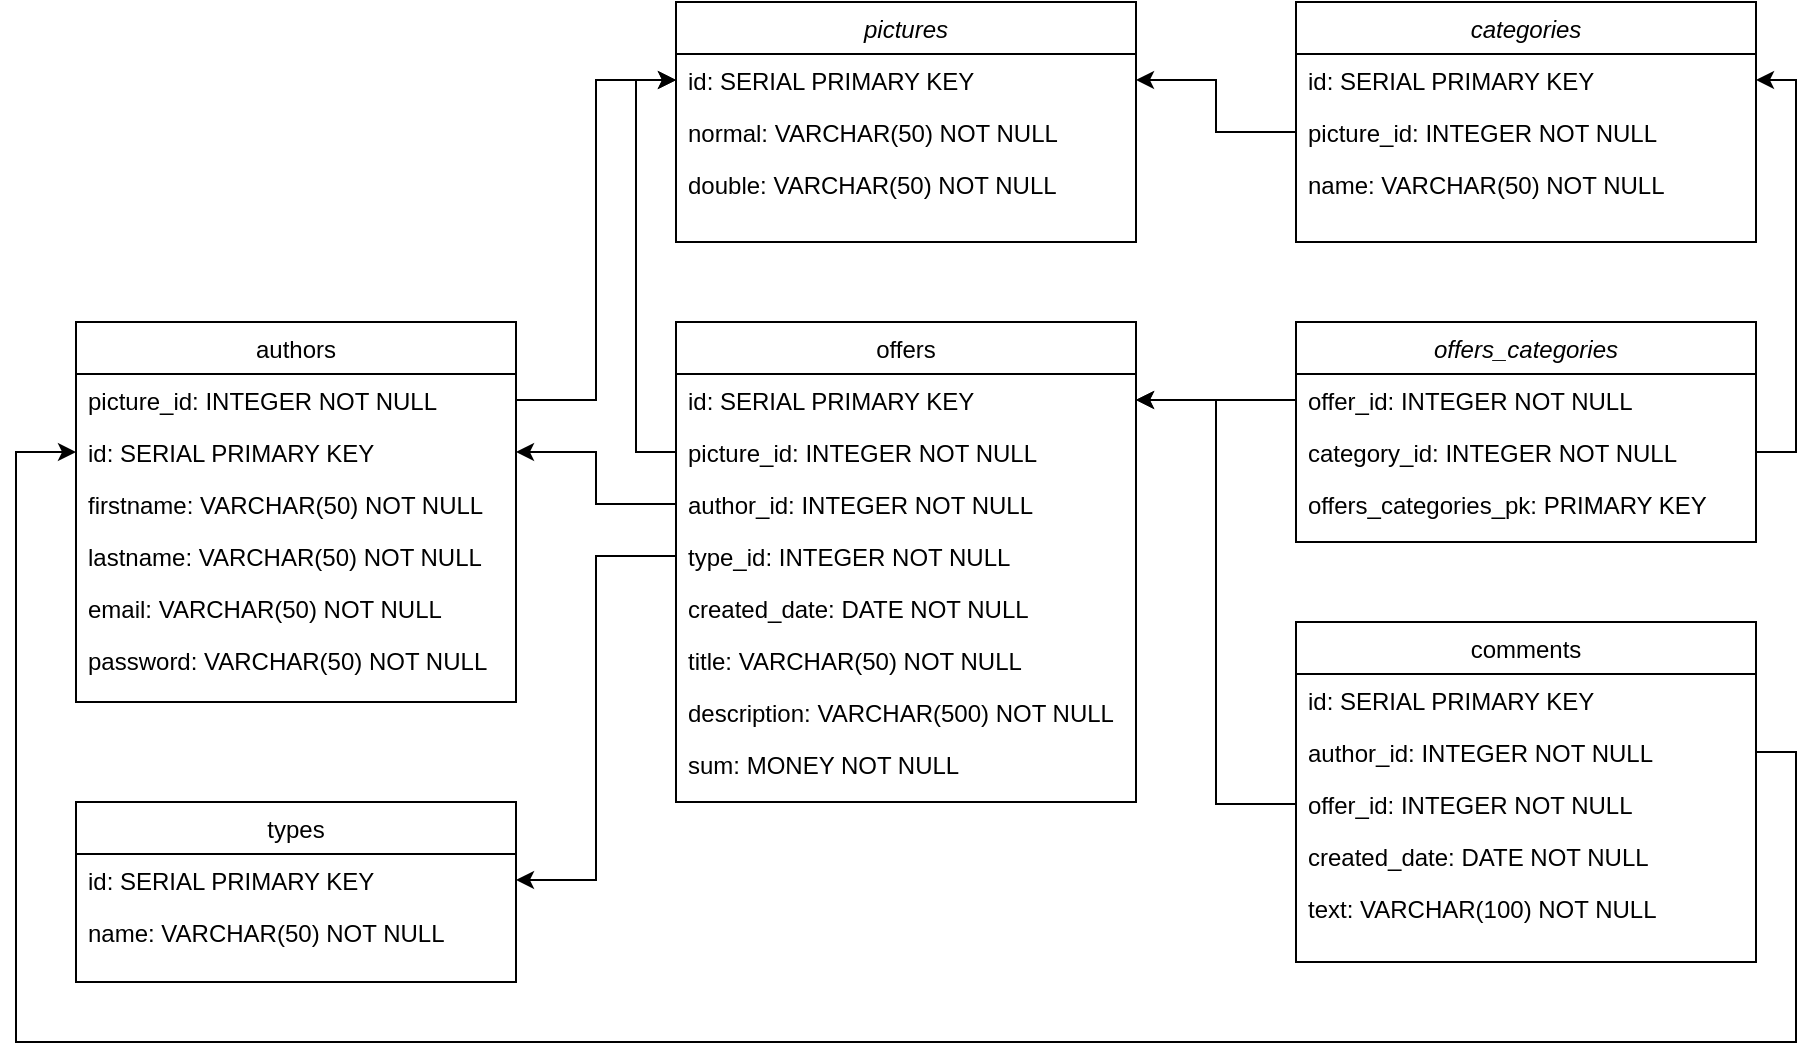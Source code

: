 <mxfile version="13.6.5" type="device"><diagram id="C5RBs43oDa-KdzZeNtuy" name="Page-1"><mxGraphModel dx="1831" dy="773" grid="1" gridSize="10" guides="1" tooltips="1" connect="1" arrows="1" fold="1" page="1" pageScale="1" pageWidth="827" pageHeight="1169" math="0" shadow="0"><root><mxCell id="WIyWlLk6GJQsqaUBKTNV-0"/><mxCell id="WIyWlLk6GJQsqaUBKTNV-1" parent="WIyWlLk6GJQsqaUBKTNV-0"/><mxCell id="sIBZP6ed0q-M89DWAa-X-18" style="edgeStyle=orthogonalEdgeStyle;rounded=0;orthogonalLoop=1;jettySize=auto;html=1;exitX=1;exitY=0.5;exitDx=0;exitDy=0;entryX=1;entryY=0.5;entryDx=0;entryDy=0;startArrow=classic;startFill=1;endArrow=none;endFill=0;" parent="WIyWlLk6GJQsqaUBKTNV-1" source="zkfFHV4jXpPFQw0GAbJ--1" target="sIBZP6ed0q-M89DWAa-X-8" edge="1"><mxGeometry relative="1" as="geometry"><Array as="points"><mxPoint x="520" y="339"/><mxPoint x="520" y="525"/></Array></mxGeometry></mxCell><mxCell id="sIBZP6ed0q-M89DWAa-X-6" value="offers_categories" style="swimlane;fontStyle=2;align=center;verticalAlign=top;childLayout=stackLayout;horizontal=1;startSize=26;horizontalStack=0;resizeParent=1;resizeLast=0;collapsible=1;marginBottom=0;rounded=0;shadow=0;strokeWidth=1;" parent="WIyWlLk6GJQsqaUBKTNV-1" vertex="1"><mxGeometry x="270" y="460" width="230" height="110" as="geometry"><mxRectangle x="230" y="140" width="160" height="26" as="alternateBounds"/></mxGeometry></mxCell><mxCell id="sIBZP6ed0q-M89DWAa-X-7" value="offer_id: INTEGER NOT NULL" style="text;align=left;verticalAlign=top;spacingLeft=4;spacingRight=4;overflow=hidden;rotatable=0;points=[[0,0.5],[1,0.5]];portConstraint=eastwest;" parent="sIBZP6ed0q-M89DWAa-X-6" vertex="1"><mxGeometry y="26" width="230" height="26" as="geometry"/></mxCell><mxCell id="sIBZP6ed0q-M89DWAa-X-8" value="category_id: INTEGER NOT NULL" style="text;align=left;verticalAlign=top;spacingLeft=4;spacingRight=4;overflow=hidden;rotatable=0;points=[[0,0.5],[1,0.5]];portConstraint=eastwest;rounded=0;shadow=0;html=0;" parent="sIBZP6ed0q-M89DWAa-X-6" vertex="1"><mxGeometry y="52" width="230" height="26" as="geometry"/></mxCell><mxCell id="sIBZP6ed0q-M89DWAa-X-10" value="offers_categories_pk: PRIMARY KEY" style="text;align=left;verticalAlign=top;spacingLeft=4;spacingRight=4;overflow=hidden;rotatable=0;points=[[0,0.5],[1,0.5]];portConstraint=eastwest;rounded=0;shadow=0;html=0;" parent="sIBZP6ed0q-M89DWAa-X-6" vertex="1"><mxGeometry y="78" width="230" height="26" as="geometry"/></mxCell><mxCell id="g_VxizveZhyzaIc0SWqr-21" style="edgeStyle=orthogonalEdgeStyle;rounded=0;orthogonalLoop=1;jettySize=auto;html=1;exitX=0;exitY=0.5;exitDx=0;exitDy=0;entryX=1;entryY=0.5;entryDx=0;entryDy=0;" parent="WIyWlLk6GJQsqaUBKTNV-1" source="sIBZP6ed0q-M89DWAa-X-7" target="g_VxizveZhyzaIc0SWqr-1" edge="1"><mxGeometry relative="1" as="geometry"/></mxCell><mxCell id="zkfFHV4jXpPFQw0GAbJ--0" value="categories" style="swimlane;fontStyle=2;align=center;verticalAlign=top;childLayout=stackLayout;horizontal=1;startSize=26;horizontalStack=0;resizeParent=1;resizeLast=0;collapsible=1;marginBottom=0;rounded=0;shadow=0;strokeWidth=1;" parent="WIyWlLk6GJQsqaUBKTNV-1" vertex="1"><mxGeometry x="270" y="300" width="230" height="120" as="geometry"><mxRectangle x="230" y="140" width="160" height="26" as="alternateBounds"/></mxGeometry></mxCell><mxCell id="zkfFHV4jXpPFQw0GAbJ--1" value="id: SERIAL PRIMARY KEY" style="text;align=left;verticalAlign=top;spacingLeft=4;spacingRight=4;overflow=hidden;rotatable=0;points=[[0,0.5],[1,0.5]];portConstraint=eastwest;" parent="zkfFHV4jXpPFQw0GAbJ--0" vertex="1"><mxGeometry y="26" width="230" height="26" as="geometry"/></mxCell><mxCell id="g_VxizveZhyzaIc0SWqr-19" value="picture_id: INTEGER NOT NULL" style="text;align=left;verticalAlign=top;spacingLeft=4;spacingRight=4;overflow=hidden;rotatable=0;points=[[0,0.5],[1,0.5]];portConstraint=eastwest;rounded=0;shadow=0;html=0;" parent="zkfFHV4jXpPFQw0GAbJ--0" vertex="1"><mxGeometry y="52" width="230" height="26" as="geometry"/></mxCell><mxCell id="zkfFHV4jXpPFQw0GAbJ--2" value="name: VARCHAR(50) NOT NULL" style="text;align=left;verticalAlign=top;spacingLeft=4;spacingRight=4;overflow=hidden;rotatable=0;points=[[0,0.5],[1,0.5]];portConstraint=eastwest;rounded=0;shadow=0;html=0;" parent="zkfFHV4jXpPFQw0GAbJ--0" vertex="1"><mxGeometry y="78" width="230" height="26" as="geometry"/></mxCell><mxCell id="g_VxizveZhyzaIc0SWqr-43" style="edgeStyle=orthogonalEdgeStyle;rounded=0;orthogonalLoop=1;jettySize=auto;html=1;exitX=1;exitY=0.5;exitDx=0;exitDy=0;endArrow=classic;endFill=1;entryX=0;entryY=0.5;entryDx=0;entryDy=0;" parent="WIyWlLk6GJQsqaUBKTNV-1" source="g_VxizveZhyzaIc0SWqr-12" target="g_VxizveZhyzaIc0SWqr-35" edge="1"><mxGeometry relative="1" as="geometry"><Array as="points"><mxPoint x="520" y="675"/><mxPoint x="520" y="820"/><mxPoint x="-370" y="820"/><mxPoint x="-370" y="525"/></Array></mxGeometry></mxCell><mxCell id="g_VxizveZhyzaIc0SWqr-10" value="comments" style="swimlane;fontStyle=0;align=center;verticalAlign=top;childLayout=stackLayout;horizontal=1;startSize=26;horizontalStack=0;resizeParent=1;resizeLast=0;collapsible=1;marginBottom=0;rounded=0;shadow=0;strokeWidth=1;" parent="WIyWlLk6GJQsqaUBKTNV-1" vertex="1"><mxGeometry x="270" y="610" width="230" height="170" as="geometry"><mxRectangle x="340" y="380" width="170" height="26" as="alternateBounds"/></mxGeometry></mxCell><mxCell id="g_VxizveZhyzaIc0SWqr-11" value="id: SERIAL PRIMARY KEY" style="text;align=left;verticalAlign=top;spacingLeft=4;spacingRight=4;overflow=hidden;rotatable=0;points=[[0,0.5],[1,0.5]];portConstraint=eastwest;" parent="g_VxizveZhyzaIc0SWqr-10" vertex="1"><mxGeometry y="26" width="230" height="26" as="geometry"/></mxCell><mxCell id="g_VxizveZhyzaIc0SWqr-12" value="author_id: INTEGER NOT NULL" style="text;align=left;verticalAlign=top;spacingLeft=4;spacingRight=4;overflow=hidden;rotatable=0;points=[[0,0.5],[1,0.5]];portConstraint=eastwest;" parent="g_VxizveZhyzaIc0SWqr-10" vertex="1"><mxGeometry y="52" width="230" height="26" as="geometry"/></mxCell><mxCell id="g_VxizveZhyzaIc0SWqr-13" value="offer_id: INTEGER NOT NULL" style="text;align=left;verticalAlign=top;spacingLeft=4;spacingRight=4;overflow=hidden;rotatable=0;points=[[0,0.5],[1,0.5]];portConstraint=eastwest;" parent="g_VxizveZhyzaIc0SWqr-10" vertex="1"><mxGeometry y="78" width="230" height="26" as="geometry"/></mxCell><mxCell id="g_VxizveZhyzaIc0SWqr-15" value="created_date: DATE NOT NULL" style="text;align=left;verticalAlign=top;spacingLeft=4;spacingRight=4;overflow=hidden;rotatable=0;points=[[0,0.5],[1,0.5]];portConstraint=eastwest;rounded=0;shadow=0;html=0;" parent="g_VxizveZhyzaIc0SWqr-10" vertex="1"><mxGeometry y="104" width="230" height="26" as="geometry"/></mxCell><mxCell id="g_VxizveZhyzaIc0SWqr-16" value="text: VARCHAR(100) NOT NULL" style="text;align=left;verticalAlign=top;spacingLeft=4;spacingRight=4;overflow=hidden;rotatable=0;points=[[0,0.5],[1,0.5]];portConstraint=eastwest;" parent="g_VxizveZhyzaIc0SWqr-10" vertex="1"><mxGeometry y="130" width="230" height="26" as="geometry"/></mxCell><mxCell id="g_VxizveZhyzaIc0SWqr-0" value="offers" style="swimlane;fontStyle=0;align=center;verticalAlign=top;childLayout=stackLayout;horizontal=1;startSize=26;horizontalStack=0;resizeParent=1;resizeLast=0;collapsible=1;marginBottom=0;rounded=0;shadow=0;strokeWidth=1;" parent="WIyWlLk6GJQsqaUBKTNV-1" vertex="1"><mxGeometry x="-40" y="460" width="230" height="240" as="geometry"><mxRectangle x="340" y="380" width="170" height="26" as="alternateBounds"/></mxGeometry></mxCell><mxCell id="g_VxizveZhyzaIc0SWqr-1" value="id: SERIAL PRIMARY KEY" style="text;align=left;verticalAlign=top;spacingLeft=4;spacingRight=4;overflow=hidden;rotatable=0;points=[[0,0.5],[1,0.5]];portConstraint=eastwest;" parent="g_VxizveZhyzaIc0SWqr-0" vertex="1"><mxGeometry y="26" width="230" height="26" as="geometry"/></mxCell><mxCell id="g_VxizveZhyzaIc0SWqr-5" value="picture_id: INTEGER NOT NULL" style="text;align=left;verticalAlign=top;spacingLeft=4;spacingRight=4;overflow=hidden;rotatable=0;points=[[0,0.5],[1,0.5]];portConstraint=eastwest;" parent="g_VxizveZhyzaIc0SWqr-0" vertex="1"><mxGeometry y="52" width="230" height="26" as="geometry"/></mxCell><mxCell id="g_VxizveZhyzaIc0SWqr-7" value="author_id: INTEGER NOT NULL" style="text;align=left;verticalAlign=top;spacingLeft=4;spacingRight=4;overflow=hidden;rotatable=0;points=[[0,0.5],[1,0.5]];portConstraint=eastwest;" parent="g_VxizveZhyzaIc0SWqr-0" vertex="1"><mxGeometry y="78" width="230" height="26" as="geometry"/></mxCell><mxCell id="g_VxizveZhyzaIc0SWqr-4" value="type_id: INTEGER NOT NULL" style="text;align=left;verticalAlign=top;spacingLeft=4;spacingRight=4;overflow=hidden;rotatable=0;points=[[0,0.5],[1,0.5]];portConstraint=eastwest;" parent="g_VxizveZhyzaIc0SWqr-0" vertex="1"><mxGeometry y="104" width="230" height="26" as="geometry"/></mxCell><mxCell id="g_VxizveZhyzaIc0SWqr-6" value="created_date: DATE NOT NULL" style="text;align=left;verticalAlign=top;spacingLeft=4;spacingRight=4;overflow=hidden;rotatable=0;points=[[0,0.5],[1,0.5]];portConstraint=eastwest;rounded=0;shadow=0;html=0;" parent="g_VxizveZhyzaIc0SWqr-0" vertex="1"><mxGeometry y="130" width="230" height="26" as="geometry"/></mxCell><mxCell id="g_VxizveZhyzaIc0SWqr-2" value="title: VARCHAR(50) NOT NULL" style="text;align=left;verticalAlign=top;spacingLeft=4;spacingRight=4;overflow=hidden;rotatable=0;points=[[0,0.5],[1,0.5]];portConstraint=eastwest;" parent="g_VxizveZhyzaIc0SWqr-0" vertex="1"><mxGeometry y="156" width="230" height="26" as="geometry"/></mxCell><mxCell id="g_VxizveZhyzaIc0SWqr-3" value="description: VARCHAR(500) NOT NULL" style="text;align=left;verticalAlign=top;spacingLeft=4;spacingRight=4;overflow=hidden;rotatable=0;points=[[0,0.5],[1,0.5]];portConstraint=eastwest;" parent="g_VxizveZhyzaIc0SWqr-0" vertex="1"><mxGeometry y="182" width="230" height="26" as="geometry"/></mxCell><mxCell id="g_VxizveZhyzaIc0SWqr-9" value="sum: MONEY NOT NULL" style="text;align=left;verticalAlign=top;spacingLeft=4;spacingRight=4;overflow=hidden;rotatable=0;points=[[0,0.5],[1,0.5]];portConstraint=eastwest;" parent="g_VxizveZhyzaIc0SWqr-0" vertex="1"><mxGeometry y="208" width="230" height="26" as="geometry"/></mxCell><mxCell id="g_VxizveZhyzaIc0SWqr-27" style="edgeStyle=orthogonalEdgeStyle;rounded=0;orthogonalLoop=1;jettySize=auto;html=1;exitX=0;exitY=0.5;exitDx=0;exitDy=0;entryX=1;entryY=0.5;entryDx=0;entryDy=0;endArrow=classic;endFill=1;" parent="WIyWlLk6GJQsqaUBKTNV-1" source="g_VxizveZhyzaIc0SWqr-19" target="g_VxizveZhyzaIc0SWqr-24" edge="1"><mxGeometry relative="1" as="geometry"/></mxCell><mxCell id="g_VxizveZhyzaIc0SWqr-42" style="edgeStyle=orthogonalEdgeStyle;rounded=0;orthogonalLoop=1;jettySize=auto;html=1;entryX=1;entryY=0.5;entryDx=0;entryDy=0;endArrow=classic;endFill=1;" parent="WIyWlLk6GJQsqaUBKTNV-1" source="g_VxizveZhyzaIc0SWqr-7" target="g_VxizveZhyzaIc0SWqr-35" edge="1"><mxGeometry relative="1" as="geometry"/></mxCell><mxCell id="g_VxizveZhyzaIc0SWqr-34" value="authors" style="swimlane;fontStyle=0;align=center;verticalAlign=top;childLayout=stackLayout;horizontal=1;startSize=26;horizontalStack=0;resizeParent=1;resizeLast=0;collapsible=1;marginBottom=0;rounded=0;shadow=0;strokeWidth=1;" parent="WIyWlLk6GJQsqaUBKTNV-1" vertex="1"><mxGeometry x="-340" y="460" width="220" height="190" as="geometry"><mxRectangle x="340" y="380" width="170" height="26" as="alternateBounds"/></mxGeometry></mxCell><mxCell id="g_VxizveZhyzaIc0SWqr-40" value="picture_id: INTEGER NOT NULL" style="text;align=left;verticalAlign=top;spacingLeft=4;spacingRight=4;overflow=hidden;rotatable=0;points=[[0,0.5],[1,0.5]];portConstraint=eastwest;" parent="g_VxizveZhyzaIc0SWqr-34" vertex="1"><mxGeometry y="26" width="220" height="26" as="geometry"/></mxCell><mxCell id="g_VxizveZhyzaIc0SWqr-35" value="id: SERIAL PRIMARY KEY" style="text;align=left;verticalAlign=top;spacingLeft=4;spacingRight=4;overflow=hidden;rotatable=0;points=[[0,0.5],[1,0.5]];portConstraint=eastwest;" parent="g_VxizveZhyzaIc0SWqr-34" vertex="1"><mxGeometry y="52" width="220" height="26" as="geometry"/></mxCell><mxCell id="g_VxizveZhyzaIc0SWqr-36" value="firstname: VARCHAR(50) NOT NULL" style="text;align=left;verticalAlign=top;spacingLeft=4;spacingRight=4;overflow=hidden;rotatable=0;points=[[0,0.5],[1,0.5]];portConstraint=eastwest;" parent="g_VxizveZhyzaIc0SWqr-34" vertex="1"><mxGeometry y="78" width="220" height="26" as="geometry"/></mxCell><mxCell id="g_VxizveZhyzaIc0SWqr-37" value="lastname: VARCHAR(50) NOT NULL" style="text;align=left;verticalAlign=top;spacingLeft=4;spacingRight=4;overflow=hidden;rotatable=0;points=[[0,0.5],[1,0.5]];portConstraint=eastwest;" parent="g_VxizveZhyzaIc0SWqr-34" vertex="1"><mxGeometry y="104" width="220" height="26" as="geometry"/></mxCell><mxCell id="g_VxizveZhyzaIc0SWqr-38" value="email: VARCHAR(50) NOT NULL" style="text;align=left;verticalAlign=top;spacingLeft=4;spacingRight=4;overflow=hidden;rotatable=0;points=[[0,0.5],[1,0.5]];portConstraint=eastwest;" parent="g_VxizveZhyzaIc0SWqr-34" vertex="1"><mxGeometry y="130" width="220" height="26" as="geometry"/></mxCell><mxCell id="g_VxizveZhyzaIc0SWqr-39" value="password: VARCHAR(50) NOT NULL" style="text;align=left;verticalAlign=top;spacingLeft=4;spacingRight=4;overflow=hidden;rotatable=0;points=[[0,0.5],[1,0.5]];portConstraint=eastwest;" parent="g_VxizveZhyzaIc0SWqr-34" vertex="1"><mxGeometry y="156" width="220" height="26" as="geometry"/></mxCell><mxCell id="g_VxizveZhyzaIc0SWqr-53" value="types" style="swimlane;fontStyle=0;align=center;verticalAlign=top;childLayout=stackLayout;horizontal=1;startSize=26;horizontalStack=0;resizeParent=1;resizeLast=0;collapsible=1;marginBottom=0;rounded=0;shadow=0;strokeWidth=1;" parent="WIyWlLk6GJQsqaUBKTNV-1" vertex="1"><mxGeometry x="-340" y="700" width="220" height="90" as="geometry"><mxRectangle x="340" y="380" width="170" height="26" as="alternateBounds"/></mxGeometry></mxCell><mxCell id="g_VxizveZhyzaIc0SWqr-54" value="id: SERIAL PRIMARY KEY" style="text;align=left;verticalAlign=top;spacingLeft=4;spacingRight=4;overflow=hidden;rotatable=0;points=[[0,0.5],[1,0.5]];portConstraint=eastwest;" parent="g_VxizveZhyzaIc0SWqr-53" vertex="1"><mxGeometry y="26" width="220" height="26" as="geometry"/></mxCell><mxCell id="g_VxizveZhyzaIc0SWqr-56" value="name: VARCHAR(50) NOT NULL" style="text;align=left;verticalAlign=top;spacingLeft=4;spacingRight=4;overflow=hidden;rotatable=0;points=[[0,0.5],[1,0.5]];portConstraint=eastwest;" parent="g_VxizveZhyzaIc0SWqr-53" vertex="1"><mxGeometry y="52" width="220" height="26" as="geometry"/></mxCell><mxCell id="g_VxizveZhyzaIc0SWqr-60" style="edgeStyle=orthogonalEdgeStyle;rounded=0;orthogonalLoop=1;jettySize=auto;html=1;exitX=0;exitY=0.5;exitDx=0;exitDy=0;entryX=1;entryY=0.5;entryDx=0;entryDy=0;endArrow=classic;endFill=1;" parent="WIyWlLk6GJQsqaUBKTNV-1" source="g_VxizveZhyzaIc0SWqr-4" target="g_VxizveZhyzaIc0SWqr-54" edge="1"><mxGeometry relative="1" as="geometry"/></mxCell><mxCell id="g_VxizveZhyzaIc0SWqr-23" value="pictures" style="swimlane;fontStyle=2;align=center;verticalAlign=top;childLayout=stackLayout;horizontal=1;startSize=26;horizontalStack=0;resizeParent=1;resizeLast=0;collapsible=1;marginBottom=0;rounded=0;shadow=0;strokeWidth=1;" parent="WIyWlLk6GJQsqaUBKTNV-1" vertex="1"><mxGeometry x="-40" y="300" width="230" height="120" as="geometry"><mxRectangle x="230" y="140" width="160" height="26" as="alternateBounds"/></mxGeometry></mxCell><mxCell id="g_VxizveZhyzaIc0SWqr-24" value="id: SERIAL PRIMARY KEY" style="text;align=left;verticalAlign=top;spacingLeft=4;spacingRight=4;overflow=hidden;rotatable=0;points=[[0,0.5],[1,0.5]];portConstraint=eastwest;" parent="g_VxizveZhyzaIc0SWqr-23" vertex="1"><mxGeometry y="26" width="230" height="26" as="geometry"/></mxCell><mxCell id="g_VxizveZhyzaIc0SWqr-25" value="normal: VARCHAR(50) NOT NULL" style="text;align=left;verticalAlign=top;spacingLeft=4;spacingRight=4;overflow=hidden;rotatable=0;points=[[0,0.5],[1,0.5]];portConstraint=eastwest;rounded=0;shadow=0;html=0;" parent="g_VxizveZhyzaIc0SWqr-23" vertex="1"><mxGeometry y="52" width="230" height="26" as="geometry"/></mxCell><mxCell id="g_VxizveZhyzaIc0SWqr-26" value="double: VARCHAR(50) NOT NULL" style="text;align=left;verticalAlign=top;spacingLeft=4;spacingRight=4;overflow=hidden;rotatable=0;points=[[0,0.5],[1,0.5]];portConstraint=eastwest;rounded=0;shadow=0;html=0;" parent="g_VxizveZhyzaIc0SWqr-23" vertex="1"><mxGeometry y="78" width="230" height="26" as="geometry"/></mxCell><mxCell id="P1gC8TDI8OxRi6qdTshE-0" style="edgeStyle=orthogonalEdgeStyle;rounded=0;orthogonalLoop=1;jettySize=auto;html=1;exitX=0;exitY=0.5;exitDx=0;exitDy=0;entryX=0;entryY=0.5;entryDx=0;entryDy=0;" edge="1" parent="WIyWlLk6GJQsqaUBKTNV-1" source="g_VxizveZhyzaIc0SWqr-5" target="g_VxizveZhyzaIc0SWqr-24"><mxGeometry relative="1" as="geometry"/></mxCell><mxCell id="P1gC8TDI8OxRi6qdTshE-2" style="edgeStyle=orthogonalEdgeStyle;rounded=0;orthogonalLoop=1;jettySize=auto;html=1;entryX=1;entryY=0.5;entryDx=0;entryDy=0;endArrow=classic;endFill=1;" edge="1" parent="WIyWlLk6GJQsqaUBKTNV-1" source="g_VxizveZhyzaIc0SWqr-13" target="g_VxizveZhyzaIc0SWqr-1"><mxGeometry relative="1" as="geometry"/></mxCell><mxCell id="P1gC8TDI8OxRi6qdTshE-3" style="edgeStyle=orthogonalEdgeStyle;rounded=0;orthogonalLoop=1;jettySize=auto;html=1;entryX=0;entryY=0.5;entryDx=0;entryDy=0;endArrow=classic;endFill=1;" edge="1" parent="WIyWlLk6GJQsqaUBKTNV-1" source="g_VxizveZhyzaIc0SWqr-40" target="g_VxizveZhyzaIc0SWqr-24"><mxGeometry relative="1" as="geometry"/></mxCell></root></mxGraphModel></diagram></mxfile>